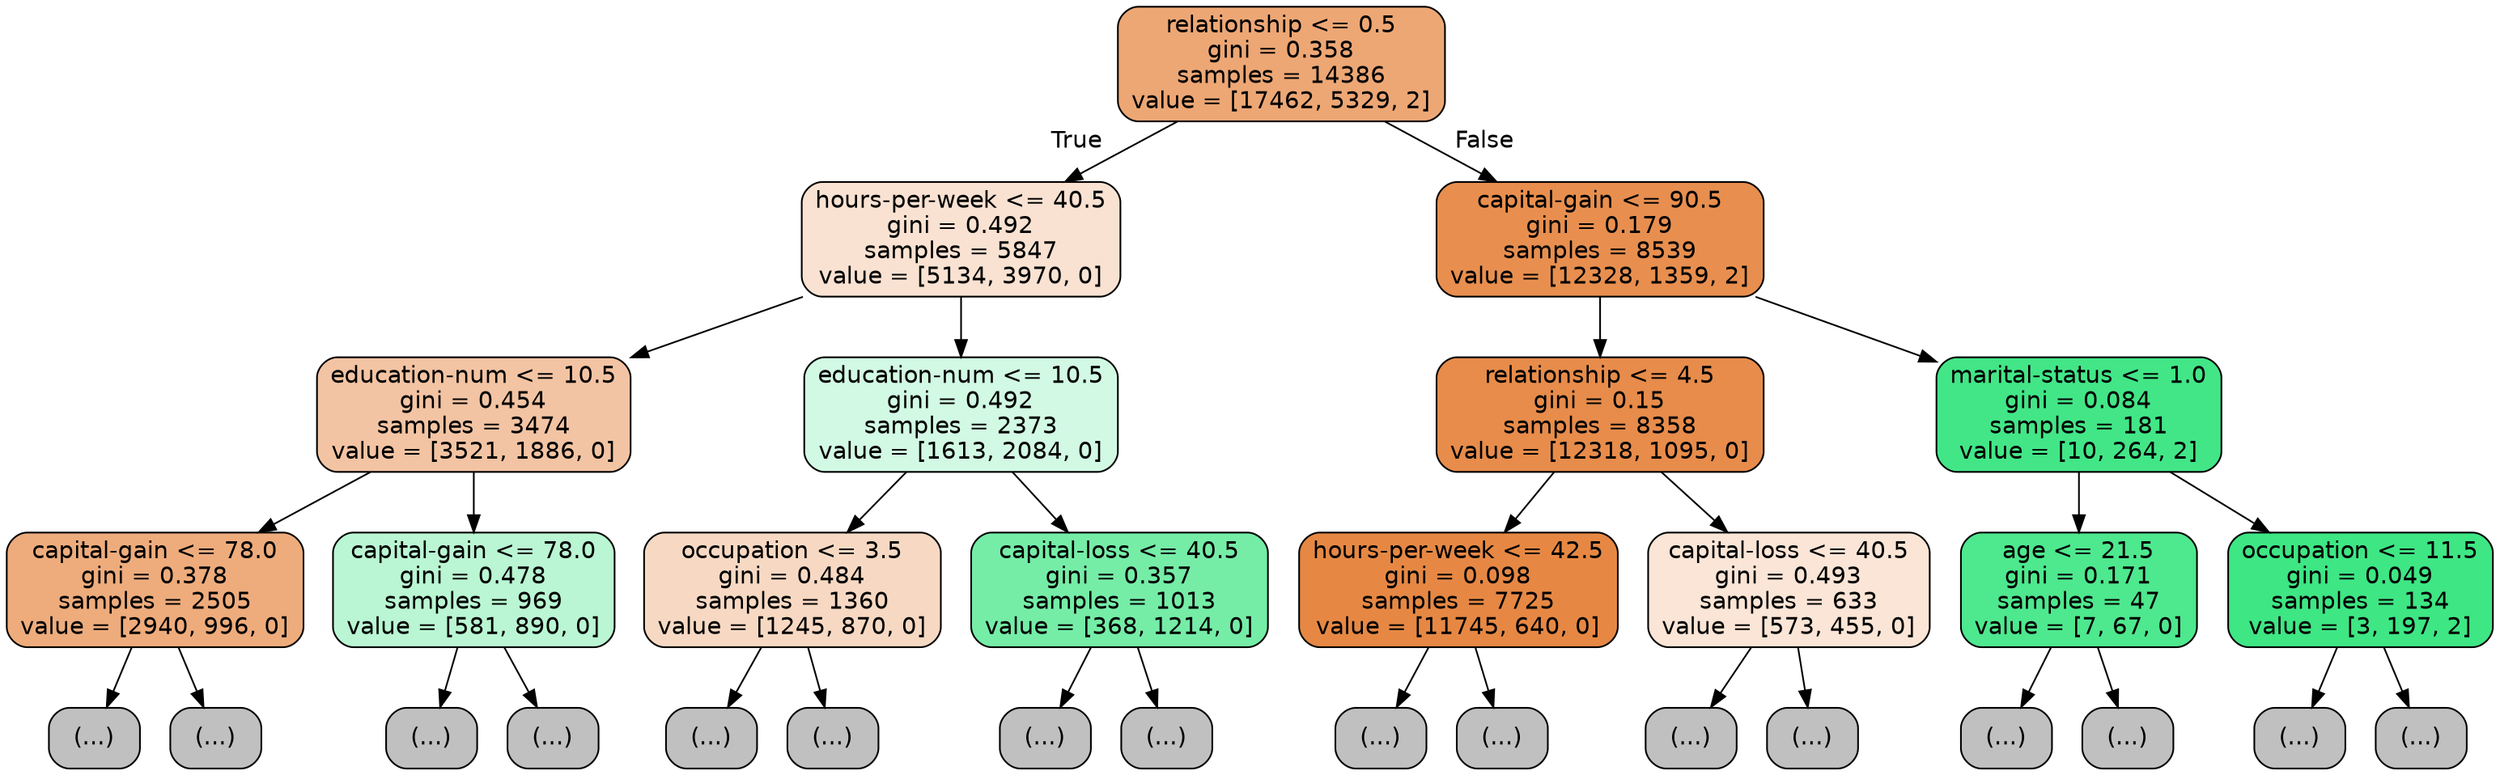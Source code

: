 digraph Tree {
node [shape=box, style="filled, rounded", color="black", fontname=helvetica] ;
edge [fontname=helvetica] ;
0 [label="relationship <= 0.5\ngini = 0.358\nsamples = 14386\nvalue = [17462, 5329, 2]", fillcolor="#eda775"] ;
1 [label="hours-per-week <= 40.5\ngini = 0.492\nsamples = 5847\nvalue = [5134, 3970, 0]", fillcolor="#f9e2d2"] ;
0 -> 1 [labeldistance=2.5, labelangle=45, headlabel="True"] ;
2 [label="education-num <= 10.5\ngini = 0.454\nsamples = 3474\nvalue = [3521, 1886, 0]", fillcolor="#f3c4a3"] ;
1 -> 2 ;
3 [label="capital-gain <= 78.0\ngini = 0.378\nsamples = 2505\nvalue = [2940, 996, 0]", fillcolor="#eeac7c"] ;
2 -> 3 ;
4 [label="(...)", fillcolor="#C0C0C0"] ;
3 -> 4 ;
95 [label="(...)", fillcolor="#C0C0C0"] ;
3 -> 95 ;
102 [label="capital-gain <= 78.0\ngini = 0.478\nsamples = 969\nvalue = [581, 890, 0]", fillcolor="#baf6d3"] ;
2 -> 102 ;
103 [label="(...)", fillcolor="#C0C0C0"] ;
102 -> 103 ;
142 [label="(...)", fillcolor="#C0C0C0"] ;
102 -> 142 ;
143 [label="education-num <= 10.5\ngini = 0.492\nsamples = 2373\nvalue = [1613, 2084, 0]", fillcolor="#d2f9e3"] ;
1 -> 143 ;
144 [label="occupation <= 3.5\ngini = 0.484\nsamples = 1360\nvalue = [1245, 870, 0]", fillcolor="#f7d9c3"] ;
143 -> 144 ;
145 [label="(...)", fillcolor="#C0C0C0"] ;
144 -> 145 ;
192 [label="(...)", fillcolor="#C0C0C0"] ;
144 -> 192 ;
273 [label="capital-loss <= 40.5\ngini = 0.357\nsamples = 1013\nvalue = [368, 1214, 0]", fillcolor="#75eda7"] ;
143 -> 273 ;
274 [label="(...)", fillcolor="#C0C0C0"] ;
273 -> 274 ;
275 [label="(...)", fillcolor="#C0C0C0"] ;
273 -> 275 ;
280 [label="capital-gain <= 90.5\ngini = 0.179\nsamples = 8539\nvalue = [12328, 1359, 2]", fillcolor="#e88f4f"] ;
0 -> 280 [labeldistance=2.5, labelangle=-45, headlabel="False"] ;
281 [label="relationship <= 4.5\ngini = 0.15\nsamples = 8358\nvalue = [12318, 1095, 0]", fillcolor="#e78c4b"] ;
280 -> 281 ;
282 [label="hours-per-week <= 42.5\ngini = 0.098\nsamples = 7725\nvalue = [11745, 640, 0]", fillcolor="#e68844"] ;
281 -> 282 ;
283 [label="(...)", fillcolor="#C0C0C0"] ;
282 -> 283 ;
376 [label="(...)", fillcolor="#C0C0C0"] ;
282 -> 376 ;
487 [label="capital-loss <= 40.5\ngini = 0.493\nsamples = 633\nvalue = [573, 455, 0]", fillcolor="#fae5d6"] ;
281 -> 487 ;
488 [label="(...)", fillcolor="#C0C0C0"] ;
487 -> 488 ;
539 [label="(...)", fillcolor="#C0C0C0"] ;
487 -> 539 ;
544 [label="marital-status <= 1.0\ngini = 0.084\nsamples = 181\nvalue = [10, 264, 2]", fillcolor="#42e687"] ;
280 -> 544 ;
545 [label="age <= 21.5\ngini = 0.171\nsamples = 47\nvalue = [7, 67, 0]", fillcolor="#4ee88e"] ;
544 -> 545 ;
546 [label="(...)", fillcolor="#C0C0C0"] ;
545 -> 546 ;
547 [label="(...)", fillcolor="#C0C0C0"] ;
545 -> 547 ;
550 [label="occupation <= 11.5\ngini = 0.049\nsamples = 134\nvalue = [3, 197, 2]", fillcolor="#3ee684"] ;
544 -> 550 ;
551 [label="(...)", fillcolor="#C0C0C0"] ;
550 -> 551 ;
556 [label="(...)", fillcolor="#C0C0C0"] ;
550 -> 556 ;
}